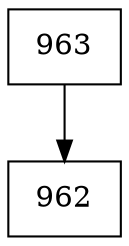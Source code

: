 digraph G {
  node [shape=record];
  node0 [label="{963}"];
  node0 -> node1;
  node1 [label="{962}"];
}
